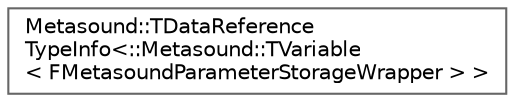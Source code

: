 digraph "Graphical Class Hierarchy"
{
 // INTERACTIVE_SVG=YES
 // LATEX_PDF_SIZE
  bgcolor="transparent";
  edge [fontname=Helvetica,fontsize=10,labelfontname=Helvetica,labelfontsize=10];
  node [fontname=Helvetica,fontsize=10,shape=box,height=0.2,width=0.4];
  rankdir="LR";
  Node0 [id="Node000000",label="Metasound::TDataReference\lTypeInfo\<::Metasound::TVariable\l\< FMetasoundParameterStorageWrapper \> \>",height=0.2,width=0.4,color="grey40", fillcolor="white", style="filled",URL="$d1/d9c/struct_1_1Metasound_1_1TDataReferenceTypeInfo_3_1_1Metasound_1_1TVariable_3_01FMetasoundParameterStorageWrapper_01_4_01_4.html",tooltip=" "];
}
